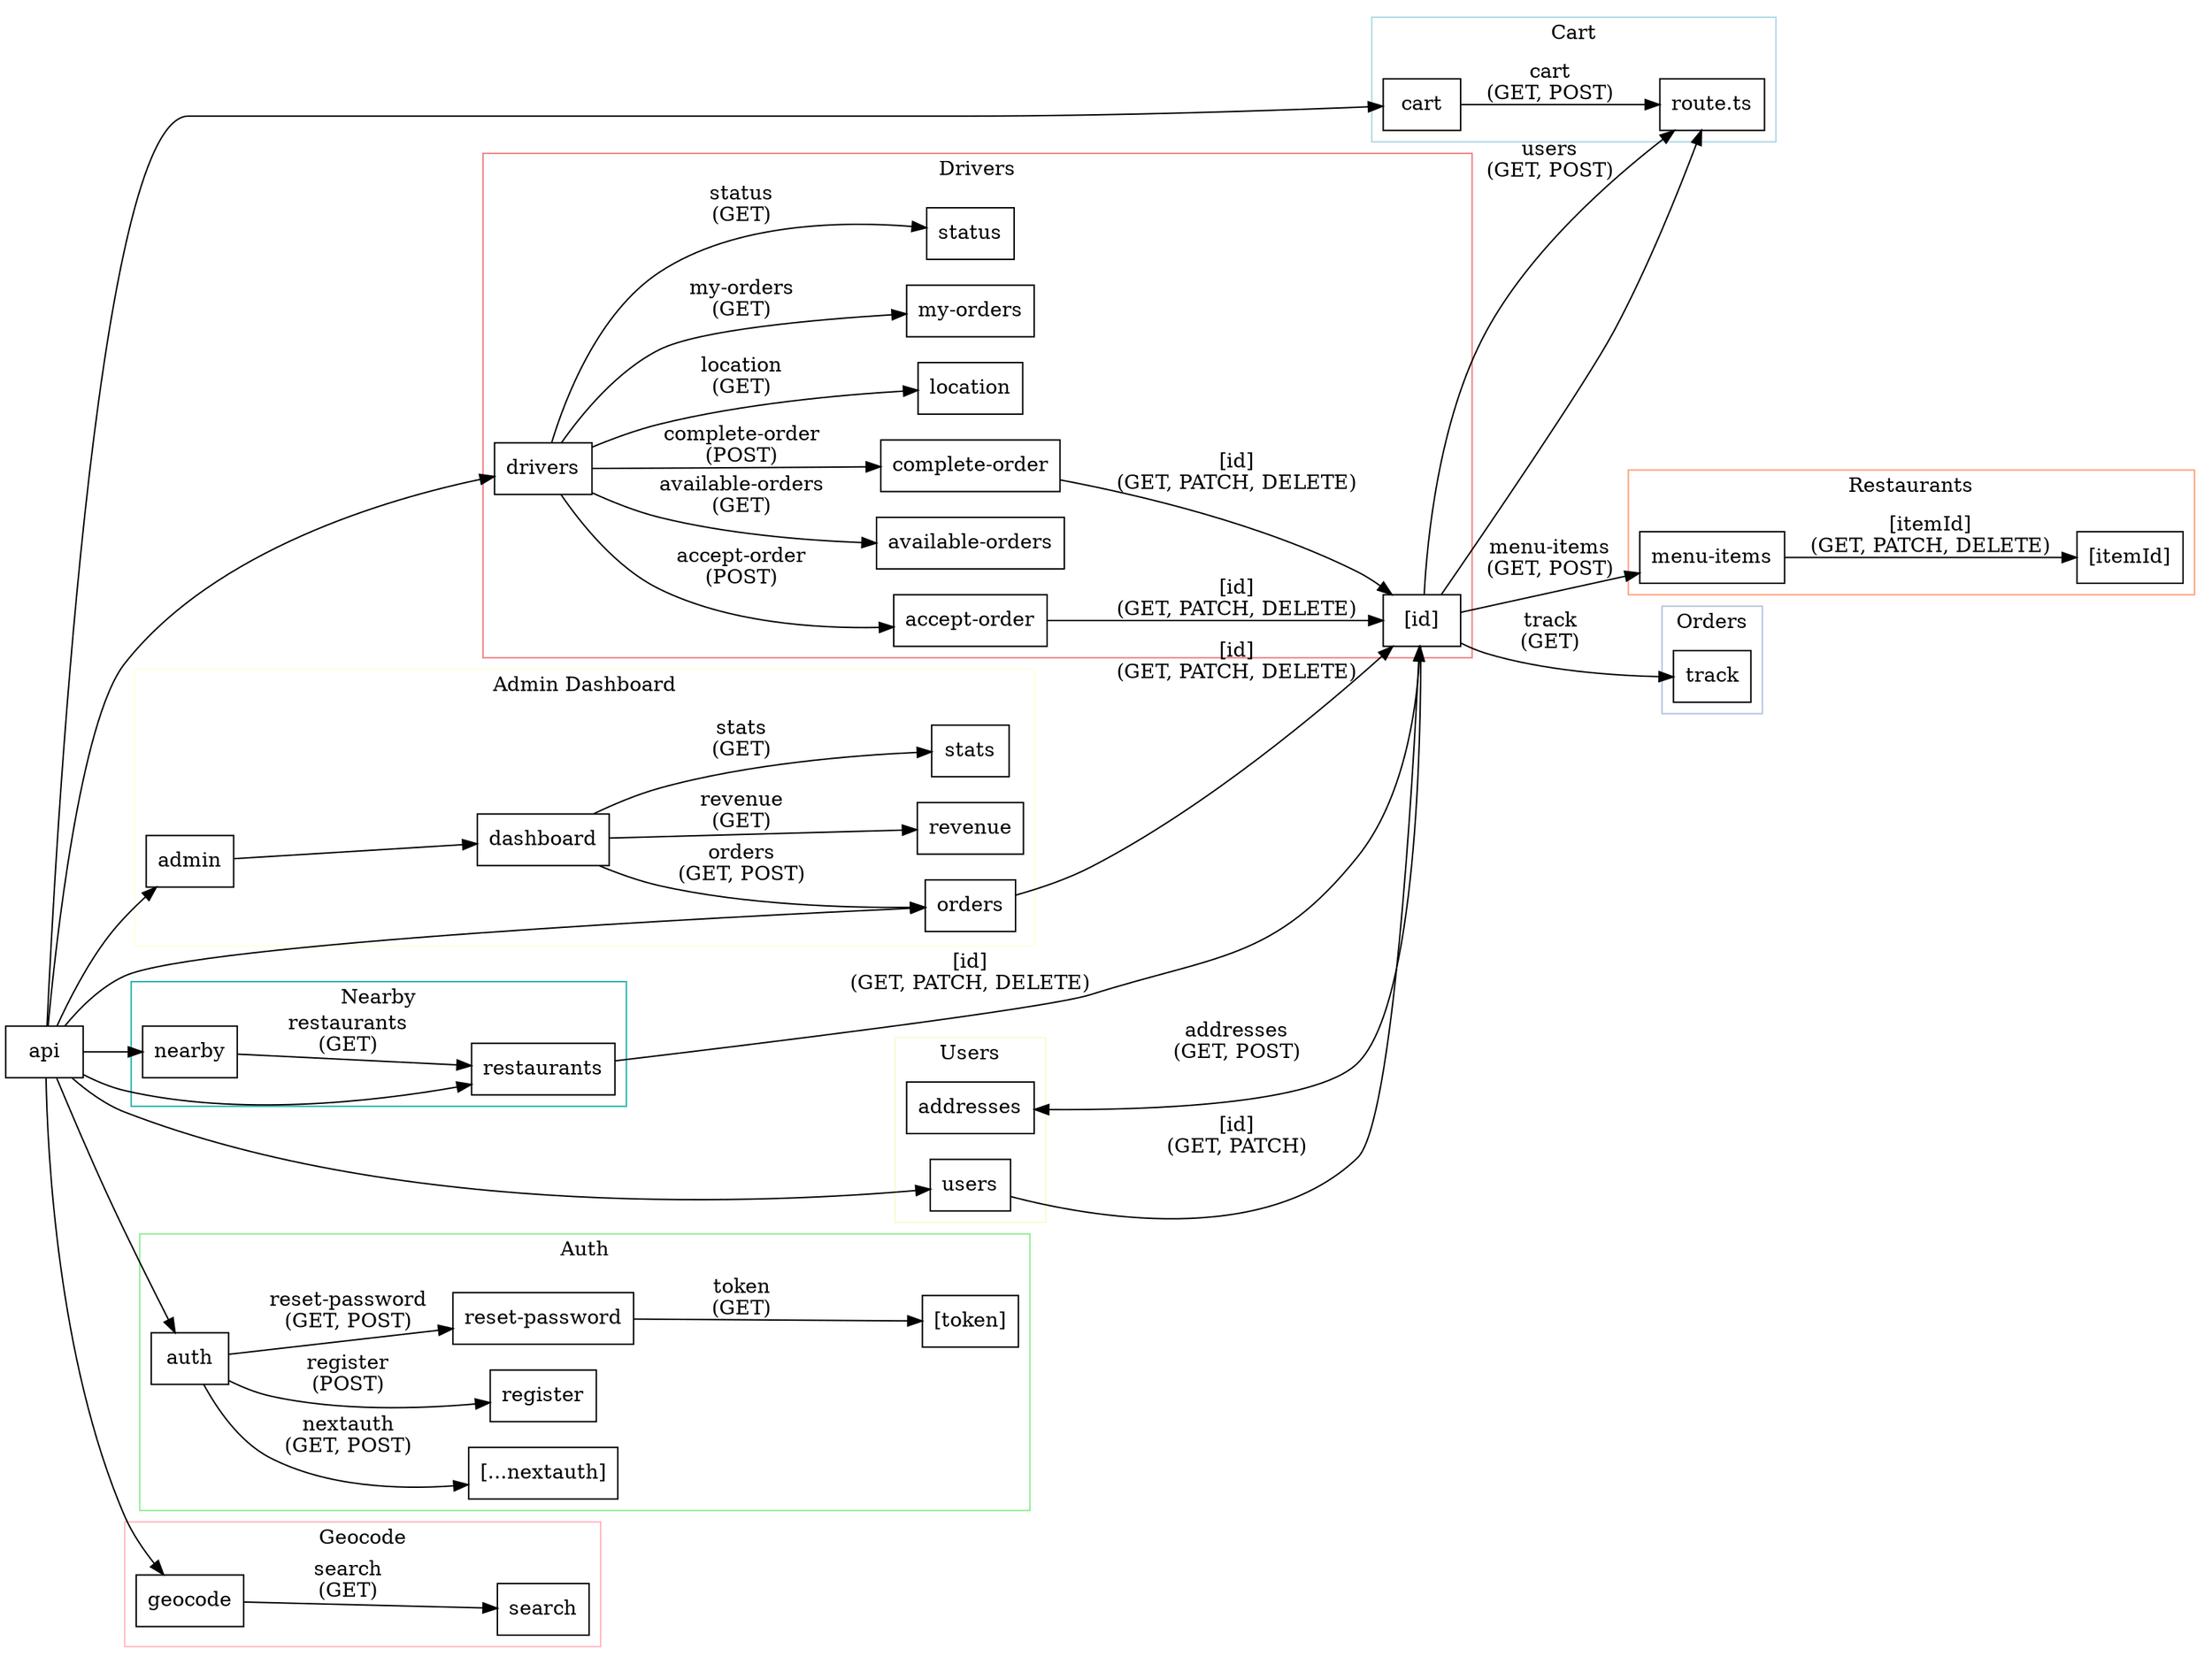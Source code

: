 digraph API {
  graph [rankdir=LR];
  node [shape=box];

  // Admin Dashboard Cluster
  subgraph cluster_admin {
    label="Admin Dashboard";
    color=lightyellow;
    admin -> dashboard;
    dashboard -> orders [label="orders\n(GET, POST)"];
    dashboard -> revenue [label="revenue\n(GET)"];
    dashboard -> stats [label="stats\n(GET)"];
  }

  // Auth Cluster
  subgraph cluster_auth {
    label="Auth";
    color=lightgreen;
    auth -> "[...nextauth]" [label="nextauth\n(GET, POST)"];
    auth -> register [label="register\n(POST)"];
    auth -> "reset-password" [label="reset-password\n(GET, POST)"];
    "reset-password" -> "[token]" [label="token\n(GET)"];
  }

  // Cart Cluster
  subgraph cluster_cart {
    label="Cart";
    color=lightblue;
    cart -> "route.ts" [label="cart\n(GET, POST)"];
  }

  // Drivers Cluster
  subgraph cluster_drivers {
    label="Drivers";
    color=lightcoral;
    drivers -> "accept-order" [label="accept-order\n(POST)"];
    "accept-order" -> "[id]" [label="[id]\n(GET, PATCH, DELETE)"];
    drivers -> "available-orders" [label="available-orders\n(GET)"];
    drivers -> "complete-order" [label="complete-order\n(POST)"];
    "complete-order" -> "[id]" [label="[id]\n(GET, PATCH, DELETE)"];
    drivers -> location [label="location\n(GET)"];
    drivers -> "my-orders" [label="my-orders\n(GET)"];
    drivers -> status [label="status\n(GET)"];
  }

  // Geocode Cluster
  subgraph cluster_geocode {
    label="Geocode";
    color=lightpink;
    geocode -> search [label="search\n(GET)"];
  }

  // Nearby Cluster
  subgraph cluster_nearby {
    label="Nearby";
    color=lightseagreen;
    nearby -> restaurants [label="restaurants\n(GET)"];
  }

  // Orders Cluster
  subgraph cluster_orders {
    label="Orders";
    color=lightsteelblue;
    orders -> "[id]" [label="[id]\n(GET, PATCH, DELETE)"];
    "[id]" -> track [label="track\n(GET)"];
  }

  // Restaurants Cluster
  subgraph cluster_restaurants {
    label="Restaurants";
    color=lightsalmon;
    restaurants -> "[id]" [label="[id]\n(GET, PATCH, DELETE)"];
    "[id]" -> "menu-items" [label="menu-items\n(GET, POST)"];
    "menu-items" -> "[itemId]" [label="[itemId]\n(GET, PATCH, DELETE)"];
  }

  // Users Cluster
  subgraph cluster_users {
    label="Users";
    color=lightgoldenrodyellow;
    users -> "[id]" [label="[id]\n(GET, PATCH)"];
    "[id]" -> addresses [label="addresses\n(GET, POST)"];
    "[id]" -> "route.ts" [label="users\n(GET, POST)"];
    "[id]" -> "route.ts";
  }

  // Root API Connections
  api -> admin;
  api -> auth;
  api -> cart;
  api -> drivers;
  api -> geocode;
  api -> nearby;
  api -> orders;
  api -> restaurants;
  api -> users;
}
